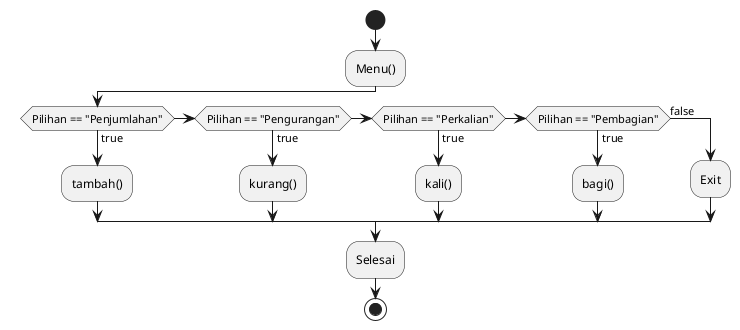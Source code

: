 @startuml

start
:Menu();
if (Pilihan == "Penjumlahan") then (true)
  :tambah();
elseif (Pilihan == "Pengurangan") then (true)
  :kurang();
elseif (Pilihan == "Perkalian") then (true)
  :kali();
elseif (Pilihan == "Pembagian") then (true)
  :bagi();
else (false)
  :Exit;
endif
:Selesai;
stop

@enduml
